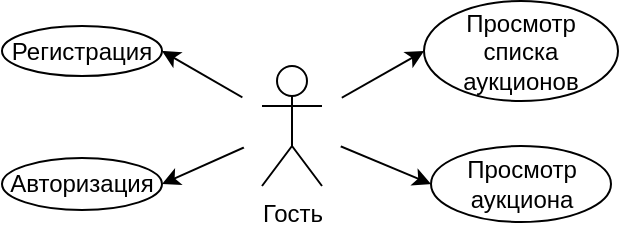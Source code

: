 <mxfile version="10.7.3" type="github"><diagram id="pidoELPOrYwNUYyp3UBH" name="Page-1"><mxGraphModel dx="376" dy="334" grid="1" gridSize="10" guides="1" tooltips="1" connect="1" arrows="1" fold="1" page="1" pageScale="1" pageWidth="827" pageHeight="1169" math="0" shadow="0"><root><mxCell id="0"/><mxCell id="1" parent="0"/><mxCell id="zRkU9bJFzEREiZB-cu1I-1" value="" style="endArrow=classic;html=1;entryX=1;entryY=0.5;entryDx=0;entryDy=0;exitX=0.5;exitY=0.5;exitDx=0;exitDy=0;exitPerimeter=0;" edge="1" parent="1" source="zRkU9bJFzEREiZB-cu1I-16" target="zRkU9bJFzEREiZB-cu1I-12"><mxGeometry width="50" height="50" relative="1" as="geometry"><mxPoint x="290" y="390" as="sourcePoint"/><mxPoint x="340" y="340" as="targetPoint"/></mxGeometry></mxCell><mxCell id="zRkU9bJFzEREiZB-cu1I-2" value="" style="endArrow=classic;html=1;entryX=1;entryY=0.5;entryDx=0;entryDy=0;exitX=0.5;exitY=0.5;exitDx=0;exitDy=0;exitPerimeter=0;" edge="1" parent="1" source="zRkU9bJFzEREiZB-cu1I-16" target="zRkU9bJFzEREiZB-cu1I-13"><mxGeometry width="50" height="50" relative="1" as="geometry"><mxPoint x="310" y="390" as="sourcePoint"/><mxPoint x="360" y="340" as="targetPoint"/></mxGeometry></mxCell><mxCell id="zRkU9bJFzEREiZB-cu1I-4" value="" style="endArrow=classic;html=1;entryX=0;entryY=0.5;entryDx=0;entryDy=0;exitX=0.5;exitY=0.5;exitDx=0;exitDy=0;exitPerimeter=0;" edge="1" parent="1" source="zRkU9bJFzEREiZB-cu1I-16" target="zRkU9bJFzEREiZB-cu1I-9"><mxGeometry width="50" height="50" relative="1" as="geometry"><mxPoint x="340" y="410" as="sourcePoint"/><mxPoint x="390" y="360" as="targetPoint"/></mxGeometry></mxCell><mxCell id="zRkU9bJFzEREiZB-cu1I-5" value="" style="endArrow=classic;html=1;entryX=0;entryY=0.5;entryDx=0;entryDy=0;exitX=0.5;exitY=0.5;exitDx=0;exitDy=0;exitPerimeter=0;" edge="1" parent="1" source="zRkU9bJFzEREiZB-cu1I-16" target="zRkU9bJFzEREiZB-cu1I-10"><mxGeometry width="50" height="50" relative="1" as="geometry"><mxPoint x="340" y="450" as="sourcePoint"/><mxPoint x="390" y="400" as="targetPoint"/></mxGeometry></mxCell><mxCell id="zRkU9bJFzEREiZB-cu1I-8" value="" style="ellipse;whiteSpace=wrap;html=1;aspect=fixed;strokeColor=none;" vertex="1" parent="1"><mxGeometry x="307.5" y="225" width="55" height="55" as="geometry"/></mxCell><mxCell id="zRkU9bJFzEREiZB-cu1I-9" value="Просмотр списка аукционов" style="ellipse;whiteSpace=wrap;html=1;" vertex="1" parent="1"><mxGeometry x="401" y="192.5" width="97" height="50" as="geometry"/></mxCell><mxCell id="zRkU9bJFzEREiZB-cu1I-10" value="Просмотр аукциона&lt;br&gt;" style="ellipse;whiteSpace=wrap;html=1;" vertex="1" parent="1"><mxGeometry x="404.5" y="265" width="90" height="38" as="geometry"/></mxCell><mxCell id="zRkU9bJFzEREiZB-cu1I-12" value="Регистрация&lt;br&gt;" style="ellipse;whiteSpace=wrap;html=1;" vertex="1" parent="1"><mxGeometry x="190" y="205" width="80" height="25" as="geometry"/></mxCell><mxCell id="zRkU9bJFzEREiZB-cu1I-13" value="Авторизация" style="ellipse;whiteSpace=wrap;html=1;" vertex="1" parent="1"><mxGeometry x="190" y="271" width="80" height="26" as="geometry"/></mxCell><mxCell id="zRkU9bJFzEREiZB-cu1I-16" value="Гость" style="shape=umlActor;verticalLabelPosition=bottom;labelBackgroundColor=#ffffff;verticalAlign=top;html=1;outlineConnect=0;" vertex="1" parent="1"><mxGeometry x="320" y="225" width="30" height="60" as="geometry"/></mxCell></root></mxGraphModel></diagram></mxfile>